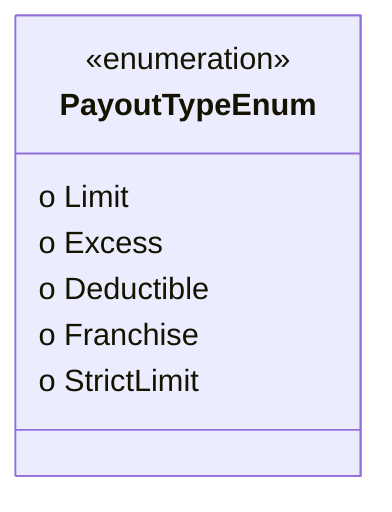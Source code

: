 classDiagram
class PayoutTypeEnum {
<<enumeration>>
  o Limit
  o Excess
  o Deductible
  o Franchise
  o StrictLimit
}